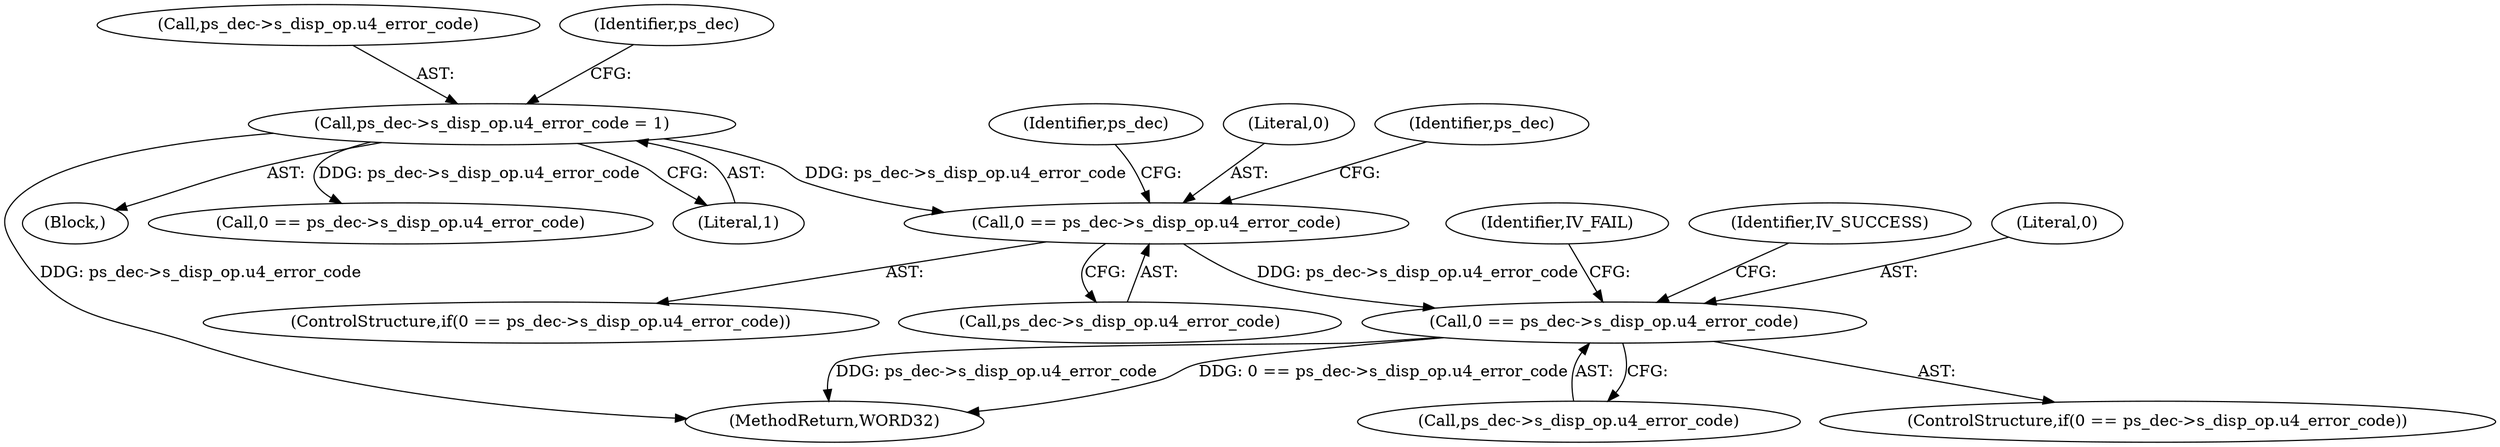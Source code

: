 digraph "0_Android_0b23c81c3dd9ec38f7e6806a3955fed1925541a0@pointer" {
"1000723" [label="(Call,0 == ps_dec->s_disp_op.u4_error_code)"];
"1000352" [label="(Call,ps_dec->s_disp_op.u4_error_code = 1)"];
"1000876" [label="(Call,0 == ps_dec->s_disp_op.u4_error_code)"];
"1000878" [label="(Call,ps_dec->s_disp_op.u4_error_code)"];
"1000888" [label="(Identifier,IV_FAIL)"];
"1000723" [label="(Call,0 == ps_dec->s_disp_op.u4_error_code)"];
"1000770" [label="(Identifier,ps_dec)"];
"1000352" [label="(Call,ps_dec->s_disp_op.u4_error_code = 1)"];
"1000358" [label="(Literal,1)"];
"1002226" [label="(MethodReturn,WORD32)"];
"1000353" [label="(Call,ps_dec->s_disp_op.u4_error_code)"];
"1000885" [label="(Identifier,IV_SUCCESS)"];
"1000876" [label="(Call,0 == ps_dec->s_disp_op.u4_error_code)"];
"1000156" [label="(Block,)"];
"1000361" [label="(Identifier,ps_dec)"];
"1000877" [label="(Literal,0)"];
"1000722" [label="(ControlStructure,if(0 == ps_dec->s_disp_op.u4_error_code))"];
"1000725" [label="(Call,ps_dec->s_disp_op.u4_error_code)"];
"1000724" [label="(Literal,0)"];
"1002028" [label="(Call,0 == ps_dec->s_disp_op.u4_error_code)"];
"1000733" [label="(Identifier,ps_dec)"];
"1000875" [label="(ControlStructure,if(0 == ps_dec->s_disp_op.u4_error_code))"];
"1000723" -> "1000722"  [label="AST: "];
"1000723" -> "1000725"  [label="CFG: "];
"1000724" -> "1000723"  [label="AST: "];
"1000725" -> "1000723"  [label="AST: "];
"1000733" -> "1000723"  [label="CFG: "];
"1000770" -> "1000723"  [label="CFG: "];
"1000352" -> "1000723"  [label="DDG: ps_dec->s_disp_op.u4_error_code"];
"1000723" -> "1000876"  [label="DDG: ps_dec->s_disp_op.u4_error_code"];
"1000352" -> "1000156"  [label="AST: "];
"1000352" -> "1000358"  [label="CFG: "];
"1000353" -> "1000352"  [label="AST: "];
"1000358" -> "1000352"  [label="AST: "];
"1000361" -> "1000352"  [label="CFG: "];
"1000352" -> "1002226"  [label="DDG: ps_dec->s_disp_op.u4_error_code"];
"1000352" -> "1002028"  [label="DDG: ps_dec->s_disp_op.u4_error_code"];
"1000876" -> "1000875"  [label="AST: "];
"1000876" -> "1000878"  [label="CFG: "];
"1000877" -> "1000876"  [label="AST: "];
"1000878" -> "1000876"  [label="AST: "];
"1000885" -> "1000876"  [label="CFG: "];
"1000888" -> "1000876"  [label="CFG: "];
"1000876" -> "1002226"  [label="DDG: ps_dec->s_disp_op.u4_error_code"];
"1000876" -> "1002226"  [label="DDG: 0 == ps_dec->s_disp_op.u4_error_code"];
}
